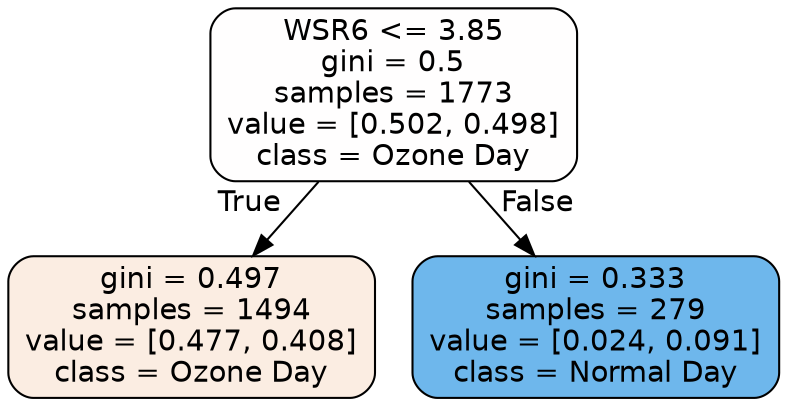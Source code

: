 digraph Tree {
node [shape=box, style="filled, rounded", color="black", fontname=helvetica] ;
edge [fontname=helvetica] ;
0 [label="WSR6 <= 3.85\ngini = 0.5\nsamples = 1773\nvalue = [0.502, 0.498]\nclass = Ozone Day", fillcolor="#fffefe"] ;
1 [label="gini = 0.497\nsamples = 1494\nvalue = [0.477, 0.408]\nclass = Ozone Day", fillcolor="#fbede2"] ;
0 -> 1 [labeldistance=2.5, labelangle=45, headlabel="True"] ;
2 [label="gini = 0.333\nsamples = 279\nvalue = [0.024, 0.091]\nclass = Normal Day", fillcolor="#6eb7ec"] ;
0 -> 2 [labeldistance=2.5, labelangle=-45, headlabel="False"] ;
}